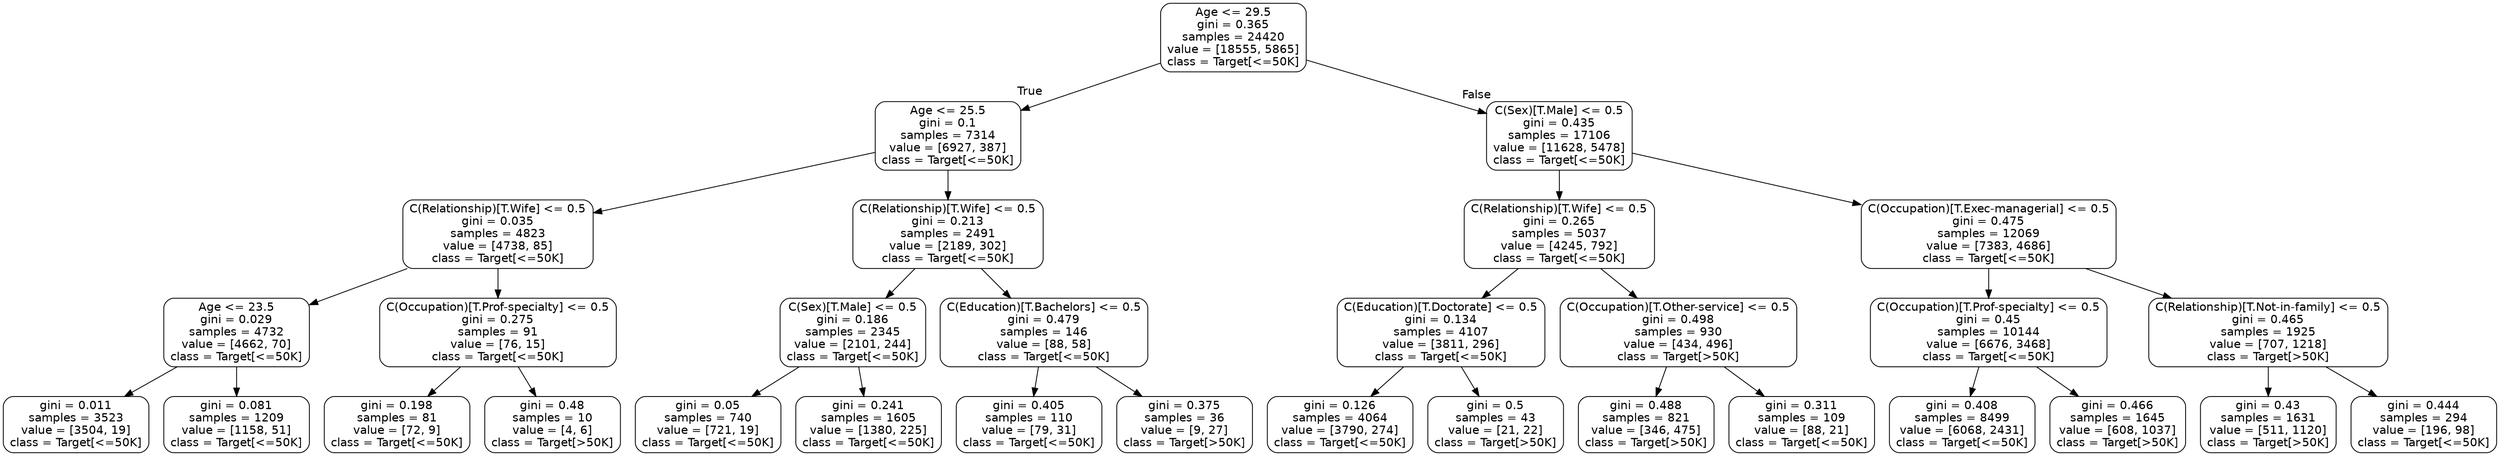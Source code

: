 digraph Tree {
node [shape=box, style="rounded", color="black", fontname=helvetica] ;
edge [fontname=helvetica] ;
0 [label="Age <= 29.5\ngini = 0.365\nsamples = 24420\nvalue = [18555, 5865]\nclass = Target[<=50K]"] ;
1 [label="Age <= 25.5\ngini = 0.1\nsamples = 7314\nvalue = [6927, 387]\nclass = Target[<=50K]"] ;
0 -> 1 [labeldistance=2.5, labelangle=45, headlabel="True"] ;
2 [label="C(Relationship)[T.Wife] <= 0.5\ngini = 0.035\nsamples = 4823\nvalue = [4738, 85]\nclass = Target[<=50K]"] ;
1 -> 2 ;
3 [label="Age <= 23.5\ngini = 0.029\nsamples = 4732\nvalue = [4662, 70]\nclass = Target[<=50K]"] ;
2 -> 3 ;
4 [label="gini = 0.011\nsamples = 3523\nvalue = [3504, 19]\nclass = Target[<=50K]"] ;
3 -> 4 ;
5 [label="gini = 0.081\nsamples = 1209\nvalue = [1158, 51]\nclass = Target[<=50K]"] ;
3 -> 5 ;
6 [label="C(Occupation)[T.Prof-specialty] <= 0.5\ngini = 0.275\nsamples = 91\nvalue = [76, 15]\nclass = Target[<=50K]"] ;
2 -> 6 ;
7 [label="gini = 0.198\nsamples = 81\nvalue = [72, 9]\nclass = Target[<=50K]"] ;
6 -> 7 ;
8 [label="gini = 0.48\nsamples = 10\nvalue = [4, 6]\nclass = Target[>50K]"] ;
6 -> 8 ;
9 [label="C(Relationship)[T.Wife] <= 0.5\ngini = 0.213\nsamples = 2491\nvalue = [2189, 302]\nclass = Target[<=50K]"] ;
1 -> 9 ;
10 [label="C(Sex)[T.Male] <= 0.5\ngini = 0.186\nsamples = 2345\nvalue = [2101, 244]\nclass = Target[<=50K]"] ;
9 -> 10 ;
11 [label="gini = 0.05\nsamples = 740\nvalue = [721, 19]\nclass = Target[<=50K]"] ;
10 -> 11 ;
12 [label="gini = 0.241\nsamples = 1605\nvalue = [1380, 225]\nclass = Target[<=50K]"] ;
10 -> 12 ;
13 [label="C(Education)[T.Bachelors] <= 0.5\ngini = 0.479\nsamples = 146\nvalue = [88, 58]\nclass = Target[<=50K]"] ;
9 -> 13 ;
14 [label="gini = 0.405\nsamples = 110\nvalue = [79, 31]\nclass = Target[<=50K]"] ;
13 -> 14 ;
15 [label="gini = 0.375\nsamples = 36\nvalue = [9, 27]\nclass = Target[>50K]"] ;
13 -> 15 ;
16 [label="C(Sex)[T.Male] <= 0.5\ngini = 0.435\nsamples = 17106\nvalue = [11628, 5478]\nclass = Target[<=50K]"] ;
0 -> 16 [labeldistance=2.5, labelangle=-45, headlabel="False"] ;
17 [label="C(Relationship)[T.Wife] <= 0.5\ngini = 0.265\nsamples = 5037\nvalue = [4245, 792]\nclass = Target[<=50K]"] ;
16 -> 17 ;
18 [label="C(Education)[T.Doctorate] <= 0.5\ngini = 0.134\nsamples = 4107\nvalue = [3811, 296]\nclass = Target[<=50K]"] ;
17 -> 18 ;
19 [label="gini = 0.126\nsamples = 4064\nvalue = [3790, 274]\nclass = Target[<=50K]"] ;
18 -> 19 ;
20 [label="gini = 0.5\nsamples = 43\nvalue = [21, 22]\nclass = Target[>50K]"] ;
18 -> 20 ;
21 [label="C(Occupation)[T.Other-service] <= 0.5\ngini = 0.498\nsamples = 930\nvalue = [434, 496]\nclass = Target[>50K]"] ;
17 -> 21 ;
22 [label="gini = 0.488\nsamples = 821\nvalue = [346, 475]\nclass = Target[>50K]"] ;
21 -> 22 ;
23 [label="gini = 0.311\nsamples = 109\nvalue = [88, 21]\nclass = Target[<=50K]"] ;
21 -> 23 ;
24 [label="C(Occupation)[T.Exec-managerial] <= 0.5\ngini = 0.475\nsamples = 12069\nvalue = [7383, 4686]\nclass = Target[<=50K]"] ;
16 -> 24 ;
25 [label="C(Occupation)[T.Prof-specialty] <= 0.5\ngini = 0.45\nsamples = 10144\nvalue = [6676, 3468]\nclass = Target[<=50K]"] ;
24 -> 25 ;
26 [label="gini = 0.408\nsamples = 8499\nvalue = [6068, 2431]\nclass = Target[<=50K]"] ;
25 -> 26 ;
27 [label="gini = 0.466\nsamples = 1645\nvalue = [608, 1037]\nclass = Target[>50K]"] ;
25 -> 27 ;
28 [label="C(Relationship)[T.Not-in-family] <= 0.5\ngini = 0.465\nsamples = 1925\nvalue = [707, 1218]\nclass = Target[>50K]"] ;
24 -> 28 ;
29 [label="gini = 0.43\nsamples = 1631\nvalue = [511, 1120]\nclass = Target[>50K]"] ;
28 -> 29 ;
30 [label="gini = 0.444\nsamples = 294\nvalue = [196, 98]\nclass = Target[<=50K]"] ;
28 -> 30 ;
}